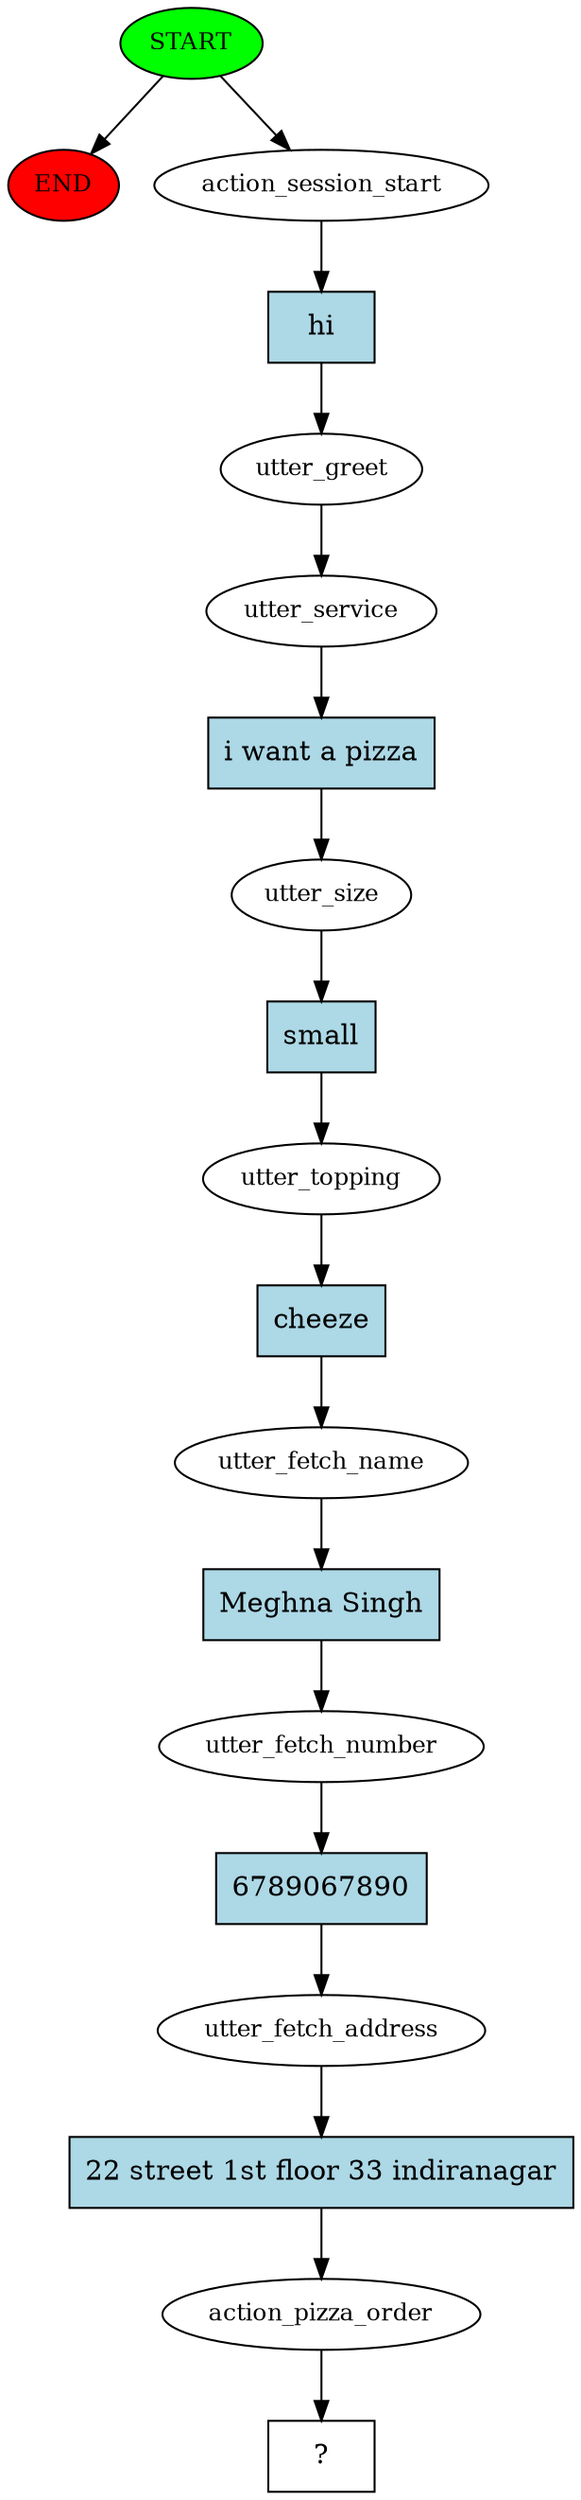 digraph  {
0 [class="start active", fillcolor=green, fontsize=12, label=START, style=filled];
"-1" [class=end, fillcolor=red, fontsize=12, label=END, style=filled];
1 [class=active, fontsize=12, label=action_session_start];
2 [class=active, fontsize=12, label=utter_greet];
3 [class=active, fontsize=12, label=utter_service];
4 [class=active, fontsize=12, label=utter_size];
5 [class=active, fontsize=12, label=utter_topping];
6 [class=active, fontsize=12, label=utter_fetch_name];
7 [class=active, fontsize=12, label=utter_fetch_number];
8 [class=active, fontsize=12, label=utter_fetch_address];
9 [class=active, fontsize=12, label=action_pizza_order];
10 [class="intent dashed active", label="  ?  ", shape=rect];
11 [class="intent active", fillcolor=lightblue, label=hi, shape=rect, style=filled];
12 [class="intent active", fillcolor=lightblue, label="i want a pizza", shape=rect, style=filled];
13 [class="intent active", fillcolor=lightblue, label=small, shape=rect, style=filled];
14 [class="intent active", fillcolor=lightblue, label=cheeze, shape=rect, style=filled];
15 [class="intent active", fillcolor=lightblue, label="Meghna Singh", shape=rect, style=filled];
16 [class="intent active", fillcolor=lightblue, label=6789067890, shape=rect, style=filled];
17 [class="intent active", fillcolor=lightblue, label="22 street 1st floor 33 indiranagar", shape=rect, style=filled];
0 -> "-1"  [class="", key=NONE, label=""];
0 -> 1  [class=active, key=NONE, label=""];
1 -> 11  [class=active, key=0];
2 -> 3  [class=active, key=NONE, label=""];
3 -> 12  [class=active, key=0];
4 -> 13  [class=active, key=0];
5 -> 14  [class=active, key=0];
6 -> 15  [class=active, key=0];
7 -> 16  [class=active, key=0];
8 -> 17  [class=active, key=0];
9 -> 10  [class=active, key=NONE, label=""];
11 -> 2  [class=active, key=0];
12 -> 4  [class=active, key=0];
13 -> 5  [class=active, key=0];
14 -> 6  [class=active, key=0];
15 -> 7  [class=active, key=0];
16 -> 8  [class=active, key=0];
17 -> 9  [class=active, key=0];
}
